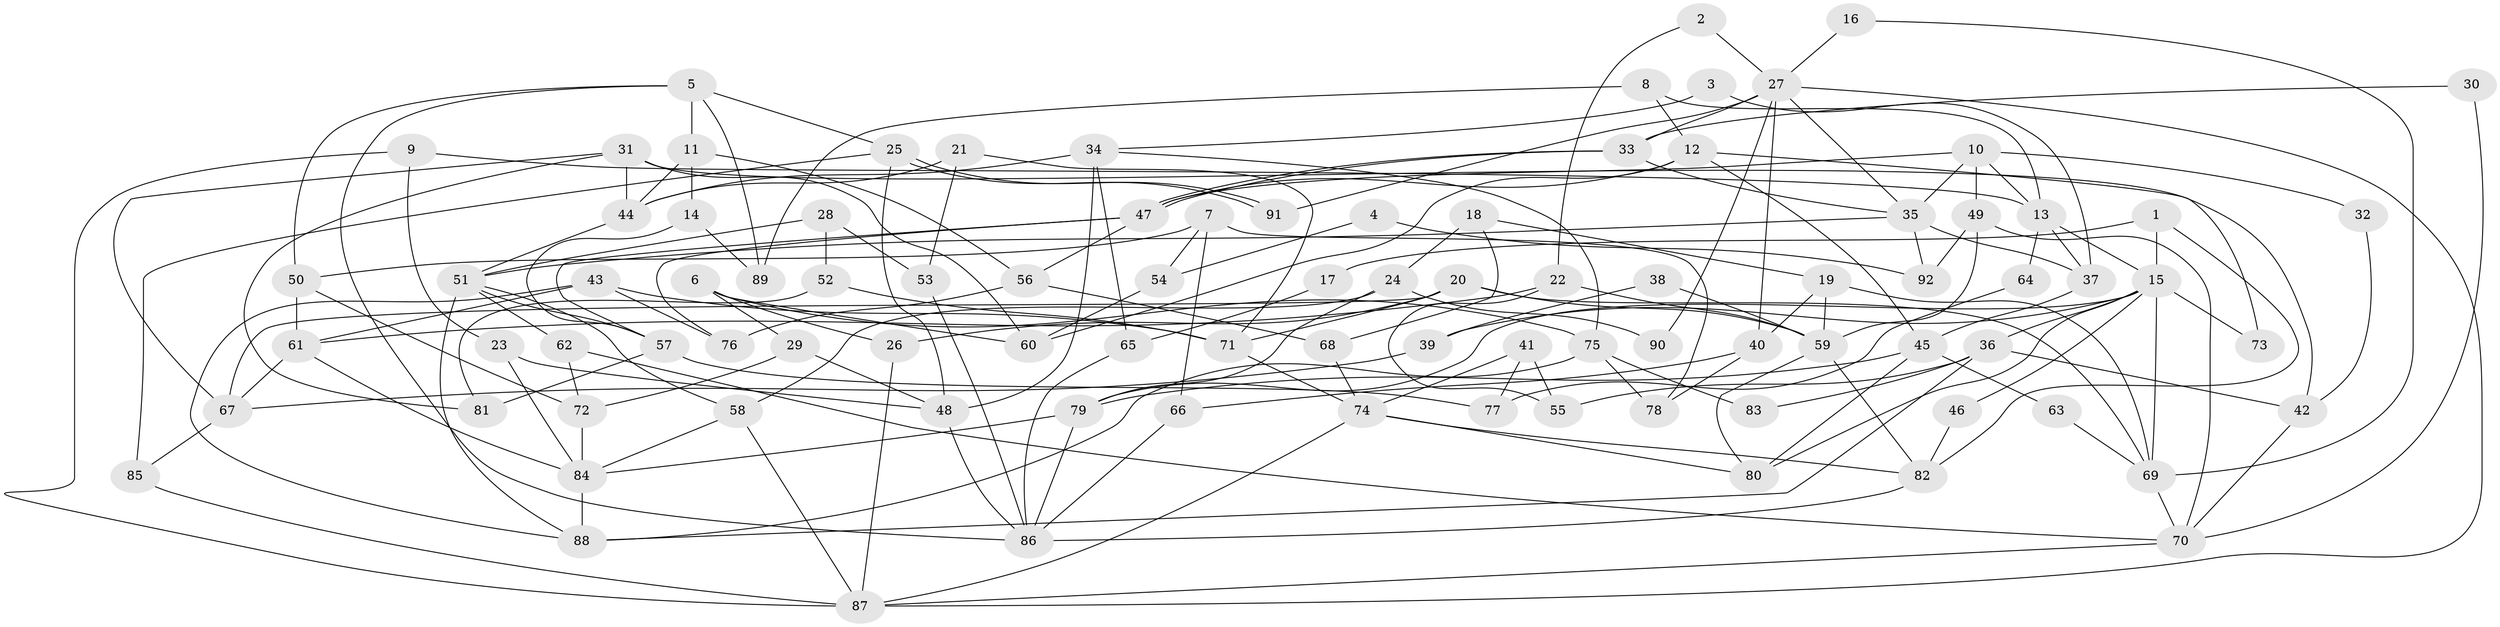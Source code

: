 // Generated by graph-tools (version 1.1) at 2025/36/03/09/25 02:36:03]
// undirected, 92 vertices, 184 edges
graph export_dot {
graph [start="1"]
  node [color=gray90,style=filled];
  1;
  2;
  3;
  4;
  5;
  6;
  7;
  8;
  9;
  10;
  11;
  12;
  13;
  14;
  15;
  16;
  17;
  18;
  19;
  20;
  21;
  22;
  23;
  24;
  25;
  26;
  27;
  28;
  29;
  30;
  31;
  32;
  33;
  34;
  35;
  36;
  37;
  38;
  39;
  40;
  41;
  42;
  43;
  44;
  45;
  46;
  47;
  48;
  49;
  50;
  51;
  52;
  53;
  54;
  55;
  56;
  57;
  58;
  59;
  60;
  61;
  62;
  63;
  64;
  65;
  66;
  67;
  68;
  69;
  70;
  71;
  72;
  73;
  74;
  75;
  76;
  77;
  78;
  79;
  80;
  81;
  82;
  83;
  84;
  85;
  86;
  87;
  88;
  89;
  90;
  91;
  92;
  1 -- 82;
  1 -- 15;
  1 -- 17;
  2 -- 27;
  2 -- 22;
  3 -- 37;
  3 -- 34;
  4 -- 92;
  4 -- 54;
  5 -- 89;
  5 -- 86;
  5 -- 11;
  5 -- 25;
  5 -- 50;
  6 -- 75;
  6 -- 26;
  6 -- 29;
  6 -- 60;
  7 -- 50;
  7 -- 66;
  7 -- 54;
  7 -- 78;
  8 -- 13;
  8 -- 12;
  8 -- 89;
  9 -- 87;
  9 -- 23;
  9 -- 13;
  10 -- 35;
  10 -- 47;
  10 -- 13;
  10 -- 32;
  10 -- 49;
  11 -- 56;
  11 -- 14;
  11 -- 44;
  12 -- 60;
  12 -- 45;
  12 -- 47;
  12 -- 73;
  13 -- 15;
  13 -- 37;
  13 -- 64;
  14 -- 57;
  14 -- 89;
  15 -- 79;
  15 -- 36;
  15 -- 39;
  15 -- 46;
  15 -- 69;
  15 -- 73;
  15 -- 80;
  16 -- 69;
  16 -- 27;
  17 -- 65;
  18 -- 24;
  18 -- 68;
  18 -- 19;
  19 -- 69;
  19 -- 40;
  19 -- 59;
  20 -- 59;
  20 -- 71;
  20 -- 26;
  20 -- 67;
  20 -- 69;
  21 -- 44;
  21 -- 71;
  21 -- 53;
  22 -- 61;
  22 -- 59;
  22 -- 55;
  23 -- 84;
  23 -- 48;
  24 -- 79;
  24 -- 58;
  24 -- 90;
  25 -- 91;
  25 -- 91;
  25 -- 48;
  25 -- 85;
  26 -- 87;
  27 -- 40;
  27 -- 35;
  27 -- 33;
  27 -- 87;
  27 -- 90;
  27 -- 91;
  28 -- 51;
  28 -- 53;
  28 -- 52;
  29 -- 72;
  29 -- 48;
  30 -- 33;
  30 -- 70;
  31 -- 44;
  31 -- 67;
  31 -- 42;
  31 -- 60;
  31 -- 81;
  32 -- 42;
  33 -- 47;
  33 -- 47;
  33 -- 35;
  34 -- 48;
  34 -- 44;
  34 -- 65;
  34 -- 75;
  35 -- 51;
  35 -- 37;
  35 -- 92;
  36 -- 42;
  36 -- 55;
  36 -- 83;
  36 -- 88;
  37 -- 45;
  38 -- 39;
  38 -- 59;
  39 -- 67;
  40 -- 78;
  40 -- 66;
  41 -- 55;
  41 -- 74;
  41 -- 77;
  42 -- 70;
  43 -- 71;
  43 -- 88;
  43 -- 61;
  43 -- 76;
  44 -- 51;
  45 -- 80;
  45 -- 63;
  45 -- 79;
  46 -- 82;
  47 -- 56;
  47 -- 57;
  47 -- 76;
  48 -- 86;
  49 -- 70;
  49 -- 59;
  49 -- 92;
  50 -- 61;
  50 -- 72;
  51 -- 88;
  51 -- 62;
  51 -- 57;
  51 -- 58;
  52 -- 81;
  52 -- 71;
  53 -- 86;
  54 -- 60;
  56 -- 76;
  56 -- 68;
  57 -- 77;
  57 -- 81;
  58 -- 87;
  58 -- 84;
  59 -- 80;
  59 -- 82;
  61 -- 84;
  61 -- 67;
  62 -- 70;
  62 -- 72;
  63 -- 69;
  64 -- 77;
  65 -- 86;
  66 -- 86;
  67 -- 85;
  68 -- 74;
  69 -- 70;
  70 -- 87;
  71 -- 74;
  72 -- 84;
  74 -- 87;
  74 -- 80;
  74 -- 82;
  75 -- 88;
  75 -- 78;
  75 -- 83;
  79 -- 86;
  79 -- 84;
  82 -- 86;
  84 -- 88;
  85 -- 87;
}
